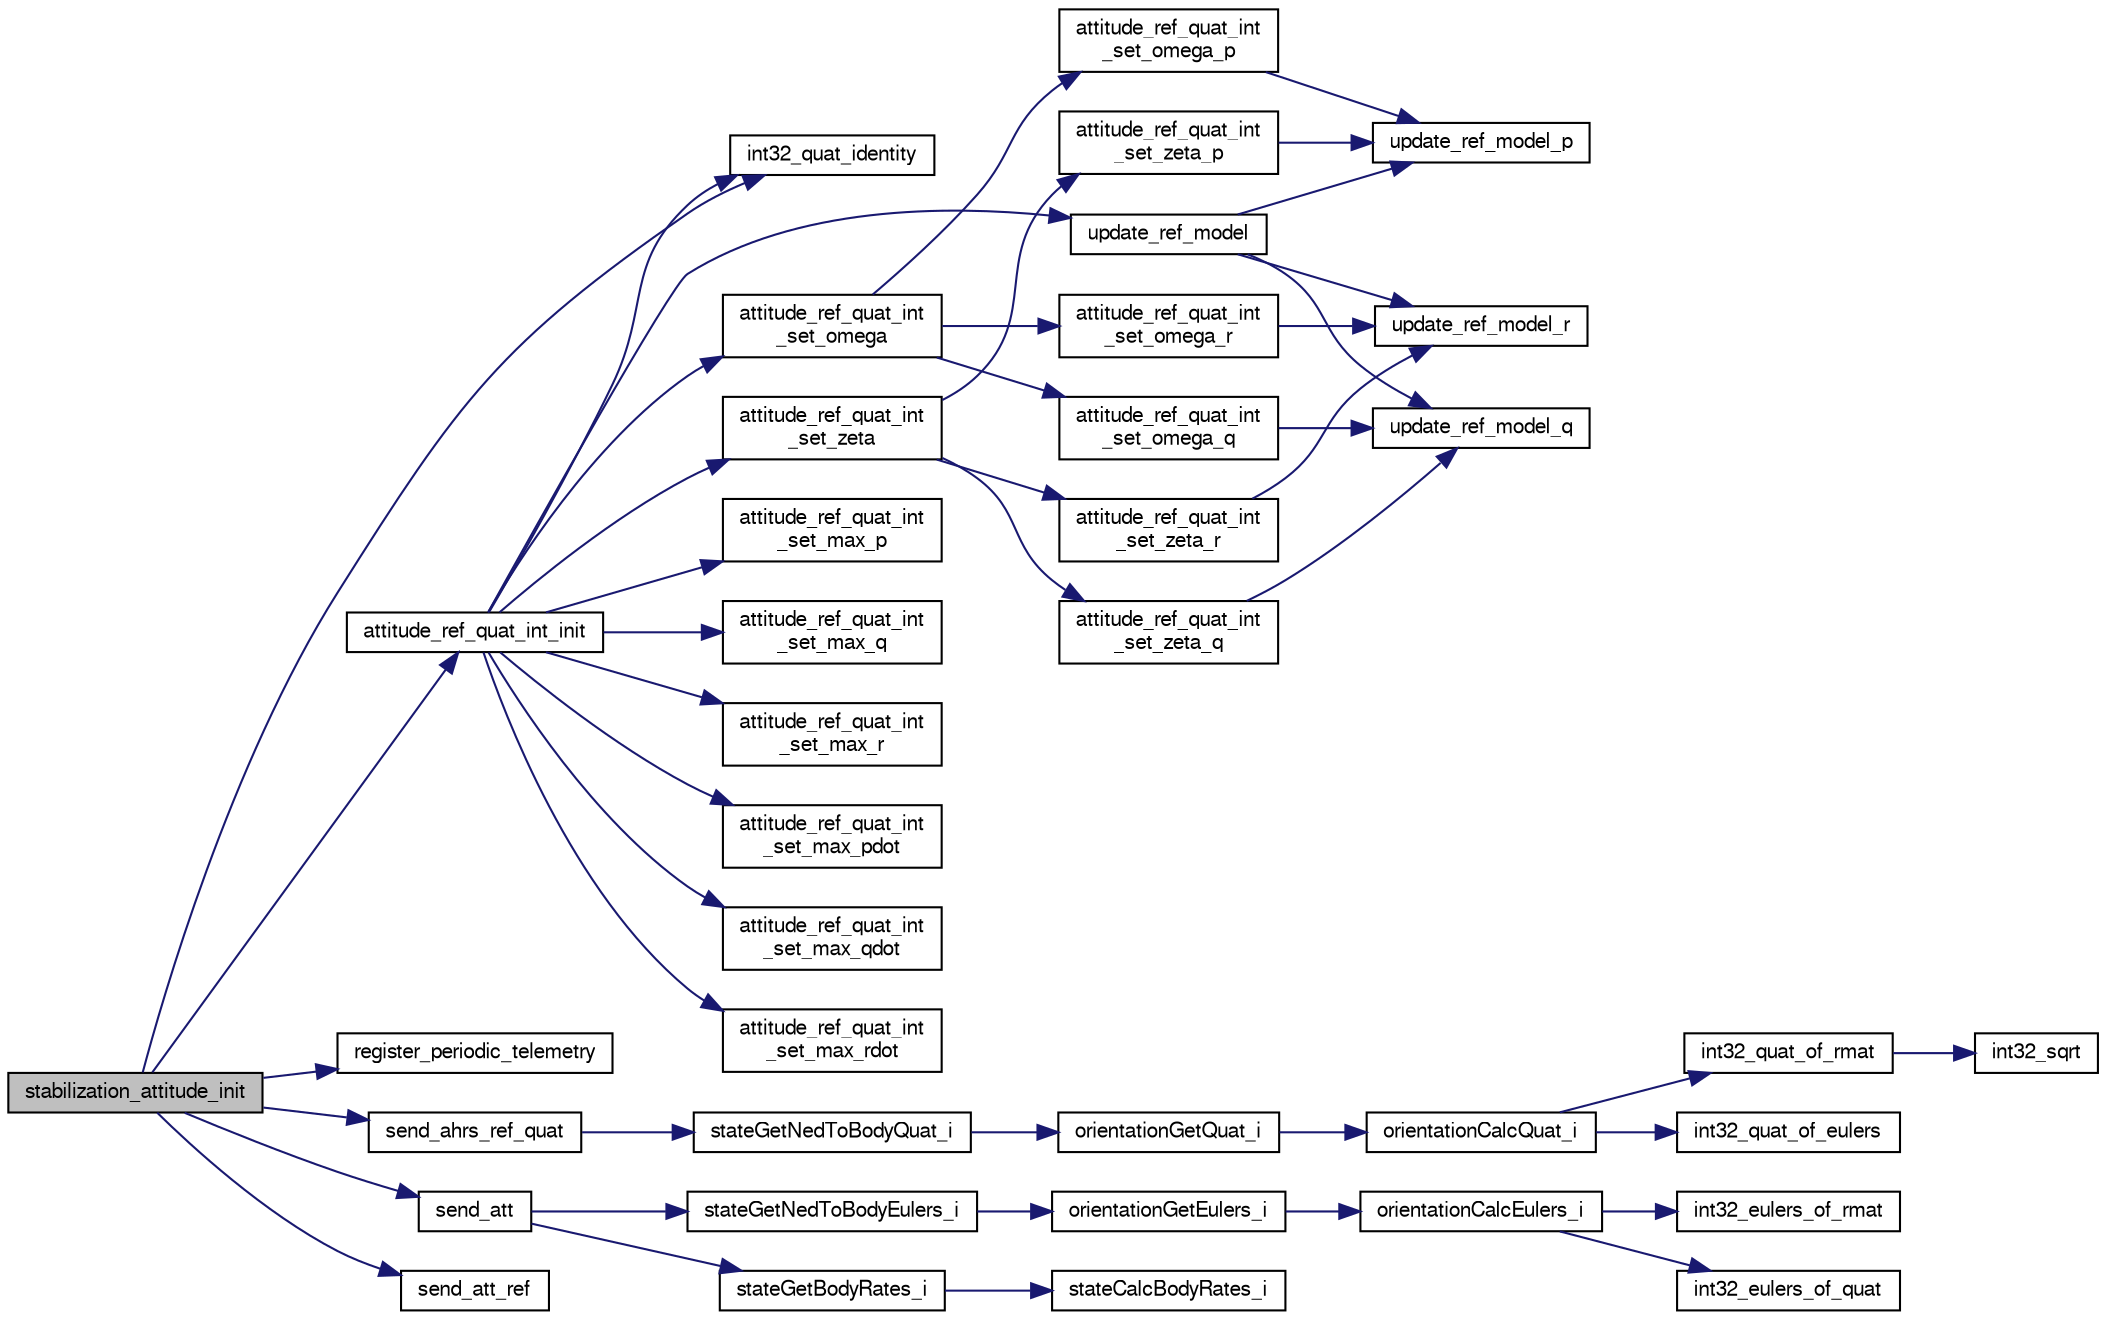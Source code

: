 digraph "stabilization_attitude_init"
{
  edge [fontname="FreeSans",fontsize="10",labelfontname="FreeSans",labelfontsize="10"];
  node [fontname="FreeSans",fontsize="10",shape=record];
  rankdir="LR";
  Node1 [label="stabilization_attitude_init",height=0.2,width=0.4,color="black", fillcolor="grey75", style="filled", fontcolor="black"];
  Node1 -> Node2 [color="midnightblue",fontsize="10",style="solid",fontname="FreeSans"];
  Node2 [label="attitude_ref_quat_int_init",height=0.2,width=0.4,color="black", fillcolor="white", style="filled",URL="$stabilization__attitude__ref__quat__int_8c.html#a7944325a332759a00c54a72a263d9a92"];
  Node2 -> Node3 [color="midnightblue",fontsize="10",style="solid",fontname="FreeSans"];
  Node3 [label="int32_quat_identity",height=0.2,width=0.4,color="black", fillcolor="white", style="filled",URL="$group__math__algebra__int.html#ga698f3fc474f66517868238f6f6b08fca",tooltip="initialises a quaternion to identity "];
  Node2 -> Node4 [color="midnightblue",fontsize="10",style="solid",fontname="FreeSans"];
  Node4 [label="attitude_ref_quat_int\l_set_max_p",height=0.2,width=0.4,color="black", fillcolor="white", style="filled",URL="$stabilization__attitude__ref__quat__int_8c.html#af9101a0dcd8fd3223114ad1734939c29"];
  Node2 -> Node5 [color="midnightblue",fontsize="10",style="solid",fontname="FreeSans"];
  Node5 [label="attitude_ref_quat_int\l_set_max_q",height=0.2,width=0.4,color="black", fillcolor="white", style="filled",URL="$stabilization__attitude__ref__quat__int_8c.html#ae9d70636dd5c6db89383089a6bfbc62f"];
  Node2 -> Node6 [color="midnightblue",fontsize="10",style="solid",fontname="FreeSans"];
  Node6 [label="attitude_ref_quat_int\l_set_max_r",height=0.2,width=0.4,color="black", fillcolor="white", style="filled",URL="$stabilization__attitude__ref__quat__int_8c.html#a795660682006f1de4578ab9f1ecd2c98"];
  Node2 -> Node7 [color="midnightblue",fontsize="10",style="solid",fontname="FreeSans"];
  Node7 [label="attitude_ref_quat_int\l_set_max_pdot",height=0.2,width=0.4,color="black", fillcolor="white", style="filled",URL="$stabilization__attitude__ref__quat__int_8c.html#ac63087e767f20e8f8e12bbb43a5dcd63"];
  Node2 -> Node8 [color="midnightblue",fontsize="10",style="solid",fontname="FreeSans"];
  Node8 [label="attitude_ref_quat_int\l_set_max_qdot",height=0.2,width=0.4,color="black", fillcolor="white", style="filled",URL="$stabilization__attitude__ref__quat__int_8c.html#aa526e82e1dd12e25592d4a1dabf3df0e"];
  Node2 -> Node9 [color="midnightblue",fontsize="10",style="solid",fontname="FreeSans"];
  Node9 [label="attitude_ref_quat_int\l_set_max_rdot",height=0.2,width=0.4,color="black", fillcolor="white", style="filled",URL="$stabilization__attitude__ref__quat__int_8c.html#a677908c0facae1f128acfa7debc28a92"];
  Node2 -> Node10 [color="midnightblue",fontsize="10",style="solid",fontname="FreeSans"];
  Node10 [label="attitude_ref_quat_int\l_set_omega",height=0.2,width=0.4,color="black", fillcolor="white", style="filled",URL="$stabilization__attitude__ref__quat__int_8c.html#a9ffbc82d672291b5778307b01010d1f0"];
  Node10 -> Node11 [color="midnightblue",fontsize="10",style="solid",fontname="FreeSans"];
  Node11 [label="attitude_ref_quat_int\l_set_omega_p",height=0.2,width=0.4,color="black", fillcolor="white", style="filled",URL="$stabilization__attitude__ref__quat__int_8c.html#aad3ceb824cfaf2e86ca52268af9d4774"];
  Node11 -> Node12 [color="midnightblue",fontsize="10",style="solid",fontname="FreeSans"];
  Node12 [label="update_ref_model_p",height=0.2,width=0.4,color="black", fillcolor="white", style="filled",URL="$stabilization__attitude__ref__quat__int_8c.html#a096c00deb25b569b3f9959e3c5fb27ae"];
  Node10 -> Node13 [color="midnightblue",fontsize="10",style="solid",fontname="FreeSans"];
  Node13 [label="attitude_ref_quat_int\l_set_omega_q",height=0.2,width=0.4,color="black", fillcolor="white", style="filled",URL="$stabilization__attitude__ref__quat__int_8c.html#aa8aeb3d2f2dc12fd1297dda5b7ca83d9"];
  Node13 -> Node14 [color="midnightblue",fontsize="10",style="solid",fontname="FreeSans"];
  Node14 [label="update_ref_model_q",height=0.2,width=0.4,color="black", fillcolor="white", style="filled",URL="$stabilization__attitude__ref__quat__int_8c.html#af97dcdb2c66f8d1d6f92473ff835fa9d"];
  Node10 -> Node15 [color="midnightblue",fontsize="10",style="solid",fontname="FreeSans"];
  Node15 [label="attitude_ref_quat_int\l_set_omega_r",height=0.2,width=0.4,color="black", fillcolor="white", style="filled",URL="$stabilization__attitude__ref__quat__int_8c.html#a8df584dca8e9daf9eabf8d462105e064"];
  Node15 -> Node16 [color="midnightblue",fontsize="10",style="solid",fontname="FreeSans"];
  Node16 [label="update_ref_model_r",height=0.2,width=0.4,color="black", fillcolor="white", style="filled",URL="$stabilization__attitude__ref__quat__int_8c.html#a78b0de6ab6fa6b9d6aa208d8365449d6"];
  Node2 -> Node17 [color="midnightblue",fontsize="10",style="solid",fontname="FreeSans"];
  Node17 [label="attitude_ref_quat_int\l_set_zeta",height=0.2,width=0.4,color="black", fillcolor="white", style="filled",URL="$stabilization__attitude__ref__quat__int_8c.html#a956440bfffc58d489aee036160a1d40e"];
  Node17 -> Node18 [color="midnightblue",fontsize="10",style="solid",fontname="FreeSans"];
  Node18 [label="attitude_ref_quat_int\l_set_zeta_p",height=0.2,width=0.4,color="black", fillcolor="white", style="filled",URL="$stabilization__attitude__ref__quat__int_8c.html#ac83375d5a340cc057ac1676ab343072f"];
  Node18 -> Node12 [color="midnightblue",fontsize="10",style="solid",fontname="FreeSans"];
  Node17 -> Node19 [color="midnightblue",fontsize="10",style="solid",fontname="FreeSans"];
  Node19 [label="attitude_ref_quat_int\l_set_zeta_q",height=0.2,width=0.4,color="black", fillcolor="white", style="filled",URL="$stabilization__attitude__ref__quat__int_8c.html#a9b60788f9066e912599fb2459289dfe4"];
  Node19 -> Node14 [color="midnightblue",fontsize="10",style="solid",fontname="FreeSans"];
  Node17 -> Node20 [color="midnightblue",fontsize="10",style="solid",fontname="FreeSans"];
  Node20 [label="attitude_ref_quat_int\l_set_zeta_r",height=0.2,width=0.4,color="black", fillcolor="white", style="filled",URL="$stabilization__attitude__ref__quat__int_8c.html#a6e006eef843ed6542b195d97de9aefaf"];
  Node20 -> Node16 [color="midnightblue",fontsize="10",style="solid",fontname="FreeSans"];
  Node2 -> Node21 [color="midnightblue",fontsize="10",style="solid",fontname="FreeSans"];
  Node21 [label="update_ref_model",height=0.2,width=0.4,color="black", fillcolor="white", style="filled",URL="$stabilization__attitude__ref__quat__int_8c.html#a6bedc159cb8a8c40bc1ea0b3a5c7af06"];
  Node21 -> Node12 [color="midnightblue",fontsize="10",style="solid",fontname="FreeSans"];
  Node21 -> Node14 [color="midnightblue",fontsize="10",style="solid",fontname="FreeSans"];
  Node21 -> Node16 [color="midnightblue",fontsize="10",style="solid",fontname="FreeSans"];
  Node1 -> Node3 [color="midnightblue",fontsize="10",style="solid",fontname="FreeSans"];
  Node1 -> Node22 [color="midnightblue",fontsize="10",style="solid",fontname="FreeSans"];
  Node22 [label="register_periodic_telemetry",height=0.2,width=0.4,color="black", fillcolor="white", style="filled",URL="$telemetry_8c.html#a8b8cf43739f06c54d16370c141b541a0",tooltip="Register a telemetry callback function. "];
  Node1 -> Node23 [color="midnightblue",fontsize="10",style="solid",fontname="FreeSans"];
  Node23 [label="send_ahrs_ref_quat",height=0.2,width=0.4,color="black", fillcolor="white", style="filled",URL="$stabilization__attitude__quat__int_8c.html#a0b0a909dbd9646ea76aa4e91b1e52474"];
  Node23 -> Node24 [color="midnightblue",fontsize="10",style="solid",fontname="FreeSans"];
  Node24 [label="stateGetNedToBodyQuat_i",height=0.2,width=0.4,color="black", fillcolor="white", style="filled",URL="$group__state__attitude.html#ga28e5de0a4822cabcfe8350e2343111ce",tooltip="Get vehicle body attitude quaternion (int). "];
  Node24 -> Node25 [color="midnightblue",fontsize="10",style="solid",fontname="FreeSans"];
  Node25 [label="orientationGetQuat_i",height=0.2,width=0.4,color="black", fillcolor="white", style="filled",URL="$group__math__orientation__representation.html#ga86b153b2106a638cef8e314125c47306",tooltip="Get vehicle body attitude quaternion (int). "];
  Node25 -> Node26 [color="midnightblue",fontsize="10",style="solid",fontname="FreeSans"];
  Node26 [label="orientationCalcQuat_i",height=0.2,width=0.4,color="black", fillcolor="white", style="filled",URL="$group__math__orientation__representation.html#gaa411e2093feec3fef9e18c4a52b74c38"];
  Node26 -> Node27 [color="midnightblue",fontsize="10",style="solid",fontname="FreeSans"];
  Node27 [label="int32_quat_of_rmat",height=0.2,width=0.4,color="black", fillcolor="white", style="filled",URL="$group__math__algebra__int.html#ga492c7dfcb9089c8bdb0d20d89089b542",tooltip="Quaternion from rotation matrix. "];
  Node27 -> Node28 [color="midnightblue",fontsize="10",style="solid",fontname="FreeSans"];
  Node28 [label="int32_sqrt",height=0.2,width=0.4,color="black", fillcolor="white", style="filled",URL="$group__math__algebra__int.html#ga4f101a6e0a22ac1b90f36fe8bf97d702"];
  Node26 -> Node29 [color="midnightblue",fontsize="10",style="solid",fontname="FreeSans"];
  Node29 [label="int32_quat_of_eulers",height=0.2,width=0.4,color="black", fillcolor="white", style="filled",URL="$group__math__algebra__int.html#gab3d8478211bf7da23d2345e8eae43fc8",tooltip="Quaternion from Euler angles. "];
  Node1 -> Node30 [color="midnightblue",fontsize="10",style="solid",fontname="FreeSans"];
  Node30 [label="send_att",height=0.2,width=0.4,color="black", fillcolor="white", style="filled",URL="$stabilization__attitude__quat__int_8c.html#ae9244e1c3c685a32cc7ac97134ea6f6d"];
  Node30 -> Node31 [color="midnightblue",fontsize="10",style="solid",fontname="FreeSans"];
  Node31 [label="stateGetBodyRates_i",height=0.2,width=0.4,color="black", fillcolor="white", style="filled",URL="$group__state__rate.html#ga3fc058302e6f40bf0b8797ca9a7ed60f",tooltip="Get vehicle body angular rate (int). "];
  Node31 -> Node32 [color="midnightblue",fontsize="10",style="solid",fontname="FreeSans"];
  Node32 [label="stateCalcBodyRates_i",height=0.2,width=0.4,color="black", fillcolor="white", style="filled",URL="$group__state__rate.html#gaa244b14b2780206f600f9ded7d7cf180"];
  Node30 -> Node33 [color="midnightblue",fontsize="10",style="solid",fontname="FreeSans"];
  Node33 [label="stateGetNedToBodyEulers_i",height=0.2,width=0.4,color="black", fillcolor="white", style="filled",URL="$group__state__attitude.html#ga5ae8778366c1fad669189cb2def40792",tooltip="Get vehicle body attitude euler angles (int). "];
  Node33 -> Node34 [color="midnightblue",fontsize="10",style="solid",fontname="FreeSans"];
  Node34 [label="orientationGetEulers_i",height=0.2,width=0.4,color="black", fillcolor="white", style="filled",URL="$group__math__orientation__representation.html#gae05f220bbbdaafcbe11bc2d1fb622f39",tooltip="Get vehicle body attitude euler angles (int). "];
  Node34 -> Node35 [color="midnightblue",fontsize="10",style="solid",fontname="FreeSans"];
  Node35 [label="orientationCalcEulers_i",height=0.2,width=0.4,color="black", fillcolor="white", style="filled",URL="$group__math__orientation__representation.html#gaa07c68d2ea52188413c8c90ce48b73c8"];
  Node35 -> Node36 [color="midnightblue",fontsize="10",style="solid",fontname="FreeSans"];
  Node36 [label="int32_eulers_of_rmat",height=0.2,width=0.4,color="black", fillcolor="white", style="filled",URL="$group__math__algebra__int.html#gaf2f61a27841c68cefbd27a8614fcd90e"];
  Node35 -> Node37 [color="midnightblue",fontsize="10",style="solid",fontname="FreeSans"];
  Node37 [label="int32_eulers_of_quat",height=0.2,width=0.4,color="black", fillcolor="white", style="filled",URL="$group__math__algebra__int.html#ga02ccc32cb7b533e0c7cf18140fb7104e"];
  Node1 -> Node38 [color="midnightblue",fontsize="10",style="solid",fontname="FreeSans"];
  Node38 [label="send_att_ref",height=0.2,width=0.4,color="black", fillcolor="white", style="filled",URL="$stabilization__attitude__quat__int_8c.html#a457dc37242ecee10254c28cb14d56ba7"];
}

